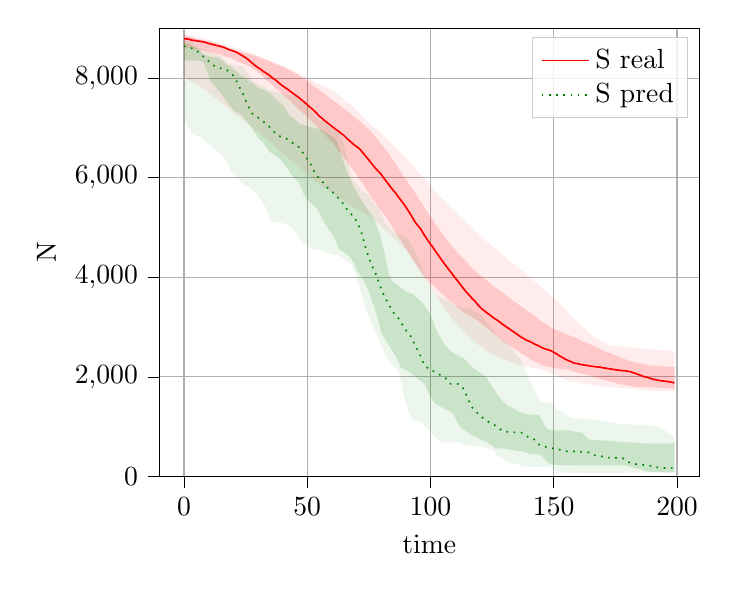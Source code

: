 % This file was created by tikzplotlib v0.9.8.
\begin{tikzpicture}

\begin{axis}[
legend cell align={left},
legend style={fill opacity=0.8, draw opacity=1, text opacity=1, draw=white!80!black},
tick align=outside,
tick pos=left,
x grid style={white!69.02!black},
xlabel={time},
xmajorgrids,
xmin=-9.95, xmax=208.95,
xtick style={color=black},
y grid style={white!69.02!black},
ylabel={N},
ymajorgrids,
ymin=0, ymax=9002,
ytick style={color=black}
]
\path [fill=red, fill opacity=0.15]
(axis cs:0,8856)
--(axis cs:0,8638.25)
--(axis cs:1,8624.5)
--(axis cs:2,8609.25)
--(axis cs:3,8597.25)
--(axis cs:4,8586.75)
--(axis cs:5,8576)
--(axis cs:6,8568.75)
--(axis cs:7,8556.75)
--(axis cs:8,8546.75)
--(axis cs:9,8538)
--(axis cs:10,8528.75)
--(axis cs:11,8516.5)
--(axis cs:12,8507)
--(axis cs:13,8490)
--(axis cs:14,8477.5)
--(axis cs:15,8465.75)
--(axis cs:16,8448.75)
--(axis cs:17,8427.25)
--(axis cs:18,8415.75)
--(axis cs:19,8399.5)
--(axis cs:20,8378.75)
--(axis cs:21,8352)
--(axis cs:22,8331)
--(axis cs:23,8313.5)
--(axis cs:24,8290.25)
--(axis cs:25,8275)
--(axis cs:26,8250.25)
--(axis cs:27,8226.75)
--(axis cs:28,8198.5)
--(axis cs:29,8160.25)
--(axis cs:30,8119)
--(axis cs:31,8085.5)
--(axis cs:32,8035.5)
--(axis cs:33,7988.25)
--(axis cs:34,7940.25)
--(axis cs:35,7899.5)
--(axis cs:36,7859.25)
--(axis cs:37,7806.75)
--(axis cs:38,7764.25)
--(axis cs:39,7721.25)
--(axis cs:40,7676.25)
--(axis cs:41,7625.75)
--(axis cs:42,7583)
--(axis cs:43,7543.5)
--(axis cs:44,7499)
--(axis cs:45,7447.5)
--(axis cs:46,7404)
--(axis cs:47,7356)
--(axis cs:48,7310.5)
--(axis cs:49,7262)
--(axis cs:50,7215.75)
--(axis cs:51,7172.25)
--(axis cs:52,7127.5)
--(axis cs:53,7081.75)
--(axis cs:54,7030.5)
--(axis cs:55,6981.75)
--(axis cs:56,6932.25)
--(axis cs:57,6883.25)
--(axis cs:58,6819)
--(axis cs:59,6765)
--(axis cs:60,6709.75)
--(axis cs:61,6650.75)
--(axis cs:62,6588)
--(axis cs:63,6520)
--(axis cs:64,6463.25)
--(axis cs:65,6399.5)
--(axis cs:66,6330.5)
--(axis cs:67,6257.25)
--(axis cs:68,6199)
--(axis cs:69,6136.5)
--(axis cs:70,6065.75)
--(axis cs:71,5986.25)
--(axis cs:72,5915)
--(axis cs:73,5842.75)
--(axis cs:74,5770.25)
--(axis cs:75,5696)
--(axis cs:76,5614.5)
--(axis cs:77,5547.25)
--(axis cs:78,5467.25)
--(axis cs:79,5400.5)
--(axis cs:80,5329.5)
--(axis cs:81,5265.25)
--(axis cs:82,5204.75)
--(axis cs:83,5127.5)
--(axis cs:84,5050.5)
--(axis cs:85,4968.75)
--(axis cs:86,4894.25)
--(axis cs:87,4818)
--(axis cs:88,4747)
--(axis cs:89,4664.25)
--(axis cs:90,4581.75)
--(axis cs:91,4513)
--(axis cs:92,4437.5)
--(axis cs:93,4351.25)
--(axis cs:94,4278.75)
--(axis cs:95,4198.5)
--(axis cs:96,4129.5)
--(axis cs:97,4055.75)
--(axis cs:98,3998.75)
--(axis cs:99,3954.75)
--(axis cs:100,3892)
--(axis cs:101,3841)
--(axis cs:102,3794.75)
--(axis cs:103,3749.5)
--(axis cs:104,3706.25)
--(axis cs:105,3665.75)
--(axis cs:106,3613.25)
--(axis cs:107,3568.25)
--(axis cs:108,3517.25)
--(axis cs:109,3480.75)
--(axis cs:110,3436.5)
--(axis cs:111,3396)
--(axis cs:112,3349.5)
--(axis cs:113,3315.25)
--(axis cs:114,3276.5)
--(axis cs:115,3252.25)
--(axis cs:116,3225)
--(axis cs:117,3194.75)
--(axis cs:118,3163.25)
--(axis cs:119,3133)
--(axis cs:120,3088.5)
--(axis cs:121,3051)
--(axis cs:122,3013)
--(axis cs:123,2980)
--(axis cs:124,2934.5)
--(axis cs:125,2894.5)
--(axis cs:126,2857)
--(axis cs:127,2820.25)
--(axis cs:128,2771.5)
--(axis cs:129,2729)
--(axis cs:130,2696)
--(axis cs:131,2666.5)
--(axis cs:132,2633.75)
--(axis cs:133,2604)
--(axis cs:134,2563)
--(axis cs:135,2534)
--(axis cs:136,2503.25)
--(axis cs:137,2468.25)
--(axis cs:138,2436.75)
--(axis cs:139,2409.75)
--(axis cs:140,2377.75)
--(axis cs:141,2340.25)
--(axis cs:142,2319.25)
--(axis cs:143,2290.25)
--(axis cs:144,2265.5)
--(axis cs:145,2236.5)
--(axis cs:146,2222)
--(axis cs:147,2210.5)
--(axis cs:148,2203.25)
--(axis cs:149,2193.5)
--(axis cs:150,2184.5)
--(axis cs:151,2172.25)
--(axis cs:152,2165.5)
--(axis cs:153,2158.75)
--(axis cs:154,2154.25)
--(axis cs:155,2150)
--(axis cs:156,2139.25)
--(axis cs:157,2123.75)
--(axis cs:158,2112)
--(axis cs:159,2096.75)
--(axis cs:160,2081.25)
--(axis cs:161,2070.75)
--(axis cs:162,2058.25)
--(axis cs:163,2047)
--(axis cs:164,2035.75)
--(axis cs:165,2020.25)
--(axis cs:166,2009.75)
--(axis cs:167,1988.25)
--(axis cs:168,1977.25)
--(axis cs:169,1961.75)
--(axis cs:170,1942.75)
--(axis cs:171,1929.75)
--(axis cs:172,1917)
--(axis cs:173,1903.5)
--(axis cs:174,1892.5)
--(axis cs:175,1878)
--(axis cs:176,1863.75)
--(axis cs:177,1856)
--(axis cs:178,1846.25)
--(axis cs:179,1836)
--(axis cs:180,1825.5)
--(axis cs:181,1817.75)
--(axis cs:182,1809)
--(axis cs:183,1801.5)
--(axis cs:184,1800.25)
--(axis cs:185,1797.5)
--(axis cs:186,1796)
--(axis cs:187,1793.75)
--(axis cs:188,1790.75)
--(axis cs:189,1790)
--(axis cs:190,1787)
--(axis cs:191,1786)
--(axis cs:192,1784)
--(axis cs:193,1782.75)
--(axis cs:194,1779)
--(axis cs:195,1776.5)
--(axis cs:196,1772.25)
--(axis cs:197,1770.25)
--(axis cs:198,1767.25)
--(axis cs:199,1764.5)
--(axis cs:199,2197.5)
--(axis cs:199,2197.5)
--(axis cs:198,2200.75)
--(axis cs:197,2203.5)
--(axis cs:196,2206.5)
--(axis cs:195,2209.25)
--(axis cs:194,2211.75)
--(axis cs:193,2214.5)
--(axis cs:192,2216.75)
--(axis cs:191,2221.25)
--(axis cs:190,2225.25)
--(axis cs:189,2231.5)
--(axis cs:188,2239.75)
--(axis cs:187,2254.5)
--(axis cs:186,2265.5)
--(axis cs:185,2274.5)
--(axis cs:184,2283.5)
--(axis cs:183,2296.75)
--(axis cs:182,2305.25)
--(axis cs:181,2314.75)
--(axis cs:180,2332.75)
--(axis cs:179,2356)
--(axis cs:178,2375.25)
--(axis cs:177,2392.75)
--(axis cs:176,2415.75)
--(axis cs:175,2433.25)
--(axis cs:174,2458.25)
--(axis cs:173,2480.5)
--(axis cs:172,2494.5)
--(axis cs:171,2505.75)
--(axis cs:170,2531)
--(axis cs:169,2554.5)
--(axis cs:168,2575.75)
--(axis cs:167,2600.75)
--(axis cs:166,2629.5)
--(axis cs:165,2647.5)
--(axis cs:164,2673.5)
--(axis cs:163,2691)
--(axis cs:162,2707.25)
--(axis cs:161,2735.25)
--(axis cs:160,2762.5)
--(axis cs:159,2783)
--(axis cs:158,2802.5)
--(axis cs:157,2822.25)
--(axis cs:156,2837.75)
--(axis cs:155,2855.25)
--(axis cs:154,2879)
--(axis cs:153,2900.25)
--(axis cs:152,2925.75)
--(axis cs:151,2943)
--(axis cs:150,2963.5)
--(axis cs:149,2989)
--(axis cs:148,3018.75)
--(axis cs:147,3054.5)
--(axis cs:146,3090.75)
--(axis cs:145,3118)
--(axis cs:144,3150.5)
--(axis cs:143,3196.5)
--(axis cs:142,3232.25)
--(axis cs:141,3271.5)
--(axis cs:140,3306.75)
--(axis cs:139,3332.75)
--(axis cs:138,3368.5)
--(axis cs:137,3411.25)
--(axis cs:136,3442)
--(axis cs:135,3475.5)
--(axis cs:134,3515.5)
--(axis cs:133,3548)
--(axis cs:132,3582)
--(axis cs:131,3621.75)
--(axis cs:130,3655.75)
--(axis cs:129,3696.75)
--(axis cs:128,3737)
--(axis cs:127,3773.75)
--(axis cs:126,3804.25)
--(axis cs:125,3844)
--(axis cs:124,3891.5)
--(axis cs:123,3929)
--(axis cs:122,3973.25)
--(axis cs:121,4008)
--(axis cs:120,4045.75)
--(axis cs:119,4090.25)
--(axis cs:118,4141)
--(axis cs:117,4180.75)
--(axis cs:116,4237.5)
--(axis cs:115,4291.75)
--(axis cs:114,4345.25)
--(axis cs:113,4394)
--(axis cs:112,4438.25)
--(axis cs:111,4492.25)
--(axis cs:110,4550.75)
--(axis cs:109,4611.5)
--(axis cs:108,4668)
--(axis cs:107,4729.5)
--(axis cs:106,4798.75)
--(axis cs:105,4860)
--(axis cs:104,4931.5)
--(axis cs:103,5000.5)
--(axis cs:102,5069.5)
--(axis cs:101,5149.75)
--(axis cs:100,5214.5)
--(axis cs:99,5294)
--(axis cs:98,5370.25)
--(axis cs:97,5455)
--(axis cs:96,5522.25)
--(axis cs:95,5596.5)
--(axis cs:94,5679)
--(axis cs:93,5755.75)
--(axis cs:92,5821)
--(axis cs:91,5897)
--(axis cs:90,5967.75)
--(axis cs:89,6036)
--(axis cs:88,6111.25)
--(axis cs:87,6180.75)
--(axis cs:86,6267)
--(axis cs:85,6339.75)
--(axis cs:84,6419.25)
--(axis cs:83,6492.25)
--(axis cs:82,6558)
--(axis cs:81,6621)
--(axis cs:80,6672.25)
--(axis cs:79,6736.75)
--(axis cs:78,6806.75)
--(axis cs:77,6863.5)
--(axis cs:76,6922.75)
--(axis cs:75,6975.5)
--(axis cs:74,7024.5)
--(axis cs:73,7061.25)
--(axis cs:72,7105)
--(axis cs:71,7142.25)
--(axis cs:70,7180)
--(axis cs:69,7224.5)
--(axis cs:68,7271)
--(axis cs:67,7311.75)
--(axis cs:66,7351.5)
--(axis cs:65,7384.5)
--(axis cs:64,7420.5)
--(axis cs:63,7460.5)
--(axis cs:62,7505.25)
--(axis cs:61,7533)
--(axis cs:60,7575)
--(axis cs:59,7610)
--(axis cs:58,7650)
--(axis cs:57,7687.75)
--(axis cs:56,7724.5)
--(axis cs:55,7759.25)
--(axis cs:54,7797.5)
--(axis cs:53,7830.25)
--(axis cs:52,7863.5)
--(axis cs:51,7904.5)
--(axis cs:50,7944)
--(axis cs:49,7982.5)
--(axis cs:48,8014.5)
--(axis cs:47,8047.25)
--(axis cs:46,8076)
--(axis cs:45,8101.25)
--(axis cs:44,8131.75)
--(axis cs:43,8155.75)
--(axis cs:42,8180.25)
--(axis cs:41,8200.5)
--(axis cs:40,8232.5)
--(axis cs:39,8248.5)
--(axis cs:38,8266.5)
--(axis cs:37,8287.5)
--(axis cs:36,8305)
--(axis cs:35,8332.5)
--(axis cs:34,8355)
--(axis cs:33,8369)
--(axis cs:32,8392.75)
--(axis cs:31,8413.25)
--(axis cs:30,8431)
--(axis cs:29,8448.5)
--(axis cs:28,8463.5)
--(axis cs:27,8477)
--(axis cs:26,8490.75)
--(axis cs:25,8502)
--(axis cs:24,8514)
--(axis cs:23,8526)
--(axis cs:22,8538.5)
--(axis cs:21,8551.75)
--(axis cs:20,8569.5)
--(axis cs:19,8587.5)
--(axis cs:18,8606.5)
--(axis cs:17,8630)
--(axis cs:16,8649)
--(axis cs:15,8665.5)
--(axis cs:14,8682.5)
--(axis cs:13,8703.25)
--(axis cs:12,8717.25)
--(axis cs:11,8728.75)
--(axis cs:10,8740.5)
--(axis cs:9,8748.25)
--(axis cs:8,8759.25)
--(axis cs:7,8769)
--(axis cs:6,8782.25)
--(axis cs:5,8794.75)
--(axis cs:4,8806.75)
--(axis cs:3,8815.75)
--(axis cs:2,8829.75)
--(axis cs:1,8847.5)
--(axis cs:0,8856)
--cycle;

\path [fill=red, fill opacity=0.075]
(axis cs:0,8887.9)
--(axis cs:0,8018.1)
--(axis cs:1,7986.9)
--(axis cs:2,7954.3)
--(axis cs:3,7927.5)
--(axis cs:4,7897.1)
--(axis cs:5,7871.8)
--(axis cs:6,7840.4)
--(axis cs:7,7810.8)
--(axis cs:8,7783.5)
--(axis cs:9,7746.2)
--(axis cs:10,7708.1)
--(axis cs:11,7671.5)
--(axis cs:12,7628.7)
--(axis cs:13,7596.5)
--(axis cs:14,7568.6)
--(axis cs:15,7517.5)
--(axis cs:16,7477.6)
--(axis cs:17,7434.6)
--(axis cs:18,7391.1)
--(axis cs:19,7348.1)
--(axis cs:20,7310.7)
--(axis cs:21,7265.7)
--(axis cs:22,7235)
--(axis cs:23,7200.8)
--(axis cs:24,7162.7)
--(axis cs:25,7123.9)
--(axis cs:26,7088.7)
--(axis cs:27,7045.5)
--(axis cs:28,7008.1)
--(axis cs:29,6966.2)
--(axis cs:30,6922.9)
--(axis cs:31,6881.9)
--(axis cs:32,6830)
--(axis cs:33,6799.2)
--(axis cs:34,6760.9)
--(axis cs:35,6719.3)
--(axis cs:36,6665.2)
--(axis cs:37,6621.2)
--(axis cs:38,6570.5)
--(axis cs:39,6533.3)
--(axis cs:40,6496.7)
--(axis cs:41,6460.9)
--(axis cs:42,6420.7)
--(axis cs:43,6367)
--(axis cs:44,6319.1)
--(axis cs:45,6281.3)
--(axis cs:46,6229.6)
--(axis cs:47,6185.2)
--(axis cs:48,6153.2)
--(axis cs:49,6120.7)
--(axis cs:50,6071.5)
--(axis cs:51,6024.8)
--(axis cs:52,5980.6)
--(axis cs:53,5934.1)
--(axis cs:54,5905.6)
--(axis cs:55,5865.7)
--(axis cs:56,5825.4)
--(axis cs:57,5791.6)
--(axis cs:58,5769.5)
--(axis cs:59,5737)
--(axis cs:60,5698.1)
--(axis cs:61,5660.3)
--(axis cs:62,5635)
--(axis cs:63,5604.2)
--(axis cs:64,5575.2)
--(axis cs:65,5538.8)
--(axis cs:66,5509)
--(axis cs:67,5473.3)
--(axis cs:68,5436.5)
--(axis cs:69,5411.5)
--(axis cs:70,5373.8)
--(axis cs:71,5352.5)
--(axis cs:72,5320.6)
--(axis cs:73,5294.5)
--(axis cs:74,5261.4)
--(axis cs:75,5224.8)
--(axis cs:76,5195.4)
--(axis cs:77,5158)
--(axis cs:78,5117.8)
--(axis cs:79,5079.8)
--(axis cs:80,5033.8)
--(axis cs:81,4984.7)
--(axis cs:82,4937.1)
--(axis cs:83,4887.5)
--(axis cs:84,4841.9)
--(axis cs:85,4797.2)
--(axis cs:86,4753.2)
--(axis cs:87,4708.2)
--(axis cs:88,4652.1)
--(axis cs:89,4600.6)
--(axis cs:90,4553.8)
--(axis cs:91,4478)
--(axis cs:92,4405.9)
--(axis cs:93,4315.3)
--(axis cs:94,4250.3)
--(axis cs:95,4166.2)
--(axis cs:96,4088)
--(axis cs:97,4013.3)
--(axis cs:98,3953.3)
--(axis cs:99,3881.2)
--(axis cs:100,3788.7)
--(axis cs:101,3716.1)
--(axis cs:102,3650.4)
--(axis cs:103,3586.1)
--(axis cs:104,3508.3)
--(axis cs:105,3439.3)
--(axis cs:106,3362)
--(axis cs:107,3297.3)
--(axis cs:108,3229.9)
--(axis cs:109,3158.9)
--(axis cs:110,3105.7)
--(axis cs:111,3048.6)
--(axis cs:112,2989.3)
--(axis cs:113,2934.9)
--(axis cs:114,2890.7)
--(axis cs:115,2840.7)
--(axis cs:116,2795.6)
--(axis cs:117,2744.5)
--(axis cs:118,2712.2)
--(axis cs:119,2667)
--(axis cs:120,2624.9)
--(axis cs:121,2593.5)
--(axis cs:122,2558)
--(axis cs:123,2523.4)
--(axis cs:124,2490.1)
--(axis cs:125,2461.7)
--(axis cs:126,2437.3)
--(axis cs:127,2413.7)
--(axis cs:128,2387.8)
--(axis cs:129,2368.1)
--(axis cs:130,2346.7)
--(axis cs:131,2328.8)
--(axis cs:132,2310.2)
--(axis cs:133,2292.3)
--(axis cs:134,2278.2)
--(axis cs:135,2257.9)
--(axis cs:136,2239.5)
--(axis cs:137,2229.3)
--(axis cs:138,2217.3)
--(axis cs:139,2209)
--(axis cs:140,2198.6)
--(axis cs:141,2189)
--(axis cs:142,2181.2)
--(axis cs:143,2170.4)
--(axis cs:144,2161.3)
--(axis cs:145,2152.6)
--(axis cs:146,2126.4)
--(axis cs:147,2104.5)
--(axis cs:148,2085.8)
--(axis cs:149,2067.1)
--(axis cs:150,2048.4)
--(axis cs:151,2027.8)
--(axis cs:152,2008.6)
--(axis cs:153,1986.8)
--(axis cs:154,1963.9)
--(axis cs:155,1943.6)
--(axis cs:156,1927.5)
--(axis cs:157,1914.5)
--(axis cs:158,1902.2)
--(axis cs:159,1893.9)
--(axis cs:160,1885.5)
--(axis cs:161,1875.2)
--(axis cs:162,1864.5)
--(axis cs:163,1857.6)
--(axis cs:164,1851)
--(axis cs:165,1843.1)
--(axis cs:166,1834.6)
--(axis cs:167,1824.6)
--(axis cs:168,1814)
--(axis cs:169,1807.9)
--(axis cs:170,1803.6)
--(axis cs:171,1800.5)
--(axis cs:172,1797.9)
--(axis cs:173,1795.1)
--(axis cs:174,1788.1)
--(axis cs:175,1784.2)
--(axis cs:176,1782.2)
--(axis cs:177,1777.3)
--(axis cs:178,1774.8)
--(axis cs:179,1773.7)
--(axis cs:180,1771.9)
--(axis cs:181,1768.9)
--(axis cs:182,1765)
--(axis cs:183,1761.6)
--(axis cs:184,1753.4)
--(axis cs:185,1745)
--(axis cs:186,1743.5)
--(axis cs:187,1739.7)
--(axis cs:188,1735.8)
--(axis cs:189,1730.3)
--(axis cs:190,1725.6)
--(axis cs:191,1721.7)
--(axis cs:192,1720.1)
--(axis cs:193,1719.8)
--(axis cs:194,1716.9)
--(axis cs:195,1714.8)
--(axis cs:196,1714.1)
--(axis cs:197,1713.2)
--(axis cs:198,1711.9)
--(axis cs:199,1710.5)
--(axis cs:199,2517.2)
--(axis cs:199,2517.2)
--(axis cs:198,2522.1)
--(axis cs:197,2526.1)
--(axis cs:196,2530.6)
--(axis cs:195,2534.5)
--(axis cs:194,2538.2)
--(axis cs:193,2543.2)
--(axis cs:192,2547.7)
--(axis cs:191,2550.5)
--(axis cs:190,2553.7)
--(axis cs:189,2558.8)
--(axis cs:188,2563.1)
--(axis cs:187,2567.1)
--(axis cs:186,2571)
--(axis cs:185,2575.9)
--(axis cs:184,2581.3)
--(axis cs:183,2586.2)
--(axis cs:182,2591.8)
--(axis cs:181,2596.4)
--(axis cs:180,2600.3)
--(axis cs:179,2604)
--(axis cs:178,2609.9)
--(axis cs:177,2613.4)
--(axis cs:176,2617.7)
--(axis cs:175,2623)
--(axis cs:174,2626.9)
--(axis cs:173,2631)
--(axis cs:172,2652.6)
--(axis cs:171,2677.5)
--(axis cs:170,2698.5)
--(axis cs:169,2726.7)
--(axis cs:168,2757.8)
--(axis cs:167,2796.4)
--(axis cs:166,2829.7)
--(axis cs:165,2869.1)
--(axis cs:164,2911.2)
--(axis cs:163,2952.6)
--(axis cs:162,2990.5)
--(axis cs:161,3037.2)
--(axis cs:160,3078.6)
--(axis cs:159,3131.2)
--(axis cs:158,3178.3)
--(axis cs:157,3229.3)
--(axis cs:156,3282.5)
--(axis cs:155,3334.3)
--(axis cs:154,3381.9)
--(axis cs:153,3435.1)
--(axis cs:152,3495.8)
--(axis cs:151,3545.2)
--(axis cs:150,3596.4)
--(axis cs:149,3628.8)
--(axis cs:148,3669.7)
--(axis cs:147,3713.4)
--(axis cs:146,3758.8)
--(axis cs:145,3798.3)
--(axis cs:144,3849)
--(axis cs:143,3880.2)
--(axis cs:142,3921.5)
--(axis cs:141,3968)
--(axis cs:140,4005.1)
--(axis cs:139,4047.4)
--(axis cs:138,4103.2)
--(axis cs:137,4140.7)
--(axis cs:136,4182.8)
--(axis cs:135,4229.6)
--(axis cs:134,4269.8)
--(axis cs:133,4307.2)
--(axis cs:132,4340.6)
--(axis cs:131,4375.1)
--(axis cs:130,4423.8)
--(axis cs:129,4463.9)
--(axis cs:128,4504)
--(axis cs:127,4546.8)
--(axis cs:126,4587.4)
--(axis cs:125,4635.1)
--(axis cs:124,4673.3)
--(axis cs:123,4708.7)
--(axis cs:122,4746.7)
--(axis cs:121,4790)
--(axis cs:120,4836.9)
--(axis cs:119,4889)
--(axis cs:118,4932.4)
--(axis cs:117,4983.1)
--(axis cs:116,5035)
--(axis cs:115,5077.4)
--(axis cs:114,5127.5)
--(axis cs:113,5171.7)
--(axis cs:112,5214.9)
--(axis cs:111,5262.7)
--(axis cs:110,5320.2)
--(axis cs:109,5363.6)
--(axis cs:108,5412.8)
--(axis cs:107,5466.1)
--(axis cs:106,5516.5)
--(axis cs:105,5567.7)
--(axis cs:104,5610.5)
--(axis cs:103,5664.8)
--(axis cs:102,5720.1)
--(axis cs:101,5775.7)
--(axis cs:100,5838.2)
--(axis cs:99,5890.8)
--(axis cs:98,5945.9)
--(axis cs:97,5996.9)
--(axis cs:96,6057)
--(axis cs:95,6119.7)
--(axis cs:94,6171)
--(axis cs:93,6235.4)
--(axis cs:92,6294.9)
--(axis cs:91,6344.1)
--(axis cs:90,6400.3)
--(axis cs:89,6451.3)
--(axis cs:88,6501.3)
--(axis cs:87,6553.1)
--(axis cs:86,6607.3)
--(axis cs:85,6652.8)
--(axis cs:84,6693.7)
--(axis cs:83,6747.4)
--(axis cs:82,6795)
--(axis cs:81,6845.9)
--(axis cs:80,6884.8)
--(axis cs:79,6933.8)
--(axis cs:78,6971.1)
--(axis cs:77,7014.3)
--(axis cs:76,7059.8)
--(axis cs:75,7101.1)
--(axis cs:74,7151.9)
--(axis cs:73,7207.1)
--(axis cs:72,7259.1)
--(axis cs:71,7304.1)
--(axis cs:70,7358.4)
--(axis cs:69,7410.5)
--(axis cs:68,7448.1)
--(axis cs:67,7489.1)
--(axis cs:66,7522.9)
--(axis cs:65,7564.8)
--(axis cs:64,7613.2)
--(axis cs:63,7651.5)
--(axis cs:62,7691.5)
--(axis cs:61,7728)
--(axis cs:60,7759.2)
--(axis cs:59,7784.6)
--(axis cs:58,7799.1)
--(axis cs:57,7828)
--(axis cs:56,7852.7)
--(axis cs:55,7884.4)
--(axis cs:54,7901)
--(axis cs:53,7933.1)
--(axis cs:52,7958.8)
--(axis cs:51,7985.7)
--(axis cs:50,8010.2)
--(axis cs:49,8029.3)
--(axis cs:48,8048.9)
--(axis cs:47,8072.8)
--(axis cs:46,8098.3)
--(axis cs:45,8127.3)
--(axis cs:44,8148.3)
--(axis cs:43,8179.3)
--(axis cs:42,8204.9)
--(axis cs:41,8225)
--(axis cs:40,8244.3)
--(axis cs:39,8268.8)
--(axis cs:38,8289)
--(axis cs:37,8313.8)
--(axis cs:36,8327.6)
--(axis cs:35,8345.4)
--(axis cs:34,8370.6)
--(axis cs:33,8386.8)
--(axis cs:32,8403.6)
--(axis cs:31,8423)
--(axis cs:30,8447)
--(axis cs:29,8470)
--(axis cs:28,8493.2)
--(axis cs:27,8508.1)
--(axis cs:26,8526.2)
--(axis cs:25,8547)
--(axis cs:24,8565.6)
--(axis cs:23,8580.5)
--(axis cs:22,8596.2)
--(axis cs:21,8615)
--(axis cs:20,8627.2)
--(axis cs:19,8639.7)
--(axis cs:18,8653.7)
--(axis cs:17,8666.9)
--(axis cs:16,8682.4)
--(axis cs:15,8698.4)
--(axis cs:14,8707.3)
--(axis cs:13,8722.5)
--(axis cs:12,8733)
--(axis cs:11,8751.8)
--(axis cs:10,8765.7)
--(axis cs:9,8781.1)
--(axis cs:8,8797.4)
--(axis cs:7,8812.1)
--(axis cs:6,8827.2)
--(axis cs:5,8838.3)
--(axis cs:4,8843.3)
--(axis cs:3,8853)
--(axis cs:2,8863.5)
--(axis cs:1,8877.3)
--(axis cs:0,8887.9)
--cycle;

\path [fill=green!50!black, fill opacity=0.15]
(axis cs:0,8706.5)
--(axis cs:0,8361)
--(axis cs:1,8355.75)
--(axis cs:2,8353.25)
--(axis cs:3,8351.25)
--(axis cs:4,8351)
--(axis cs:5,8348)
--(axis cs:6,8346.5)
--(axis cs:7,8339.5)
--(axis cs:8,8306.5)
--(axis cs:9,8184.25)
--(axis cs:10,8053.5)
--(axis cs:11,7928)
--(axis cs:12,7872.75)
--(axis cs:13,7811.25)
--(axis cs:14,7747)
--(axis cs:15,7703.5)
--(axis cs:16,7620.5)
--(axis cs:17,7540.5)
--(axis cs:18,7478.25)
--(axis cs:19,7416)
--(axis cs:20,7357.25)
--(axis cs:21,7323.25)
--(axis cs:22,7302.75)
--(axis cs:23,7280.5)
--(axis cs:24,7226.5)
--(axis cs:25,7155.25)
--(axis cs:26,7091.5)
--(axis cs:27,7038.5)
--(axis cs:28,6969.75)
--(axis cs:29,6887.75)
--(axis cs:30,6808.75)
--(axis cs:31,6750.5)
--(axis cs:32,6712.5)
--(axis cs:33,6641.5)
--(axis cs:34,6566.5)
--(axis cs:35,6511.25)
--(axis cs:36,6484.25)
--(axis cs:37,6442)
--(axis cs:38,6409.5)
--(axis cs:39,6372)
--(axis cs:40,6307.25)
--(axis cs:41,6240.75)
--(axis cs:42,6182.75)
--(axis cs:43,6100.75)
--(axis cs:44,6035.75)
--(axis cs:45,5984)
--(axis cs:46,5943.5)
--(axis cs:47,5859.5)
--(axis cs:48,5741.25)
--(axis cs:49,5630.75)
--(axis cs:50,5565.25)
--(axis cs:51,5504)
--(axis cs:52,5467.25)
--(axis cs:53,5433)
--(axis cs:54,5371)
--(axis cs:55,5297.25)
--(axis cs:56,5197.25)
--(axis cs:57,5098.75)
--(axis cs:58,5017.5)
--(axis cs:59,4937)
--(axis cs:60,4877.5)
--(axis cs:61,4813)
--(axis cs:62,4675.5)
--(axis cs:63,4560.25)
--(axis cs:64,4529.25)
--(axis cs:65,4507.5)
--(axis cs:66,4473)
--(axis cs:67,4415.25)
--(axis cs:68,4360)
--(axis cs:69,4288.75)
--(axis cs:70,4168)
--(axis cs:71,4083.75)
--(axis cs:72,4012.25)
--(axis cs:73,3944)
--(axis cs:74,3828)
--(axis cs:75,3709.5)
--(axis cs:76,3549)
--(axis cs:77,3432.25)
--(axis cs:78,3280.5)
--(axis cs:79,3102.5)
--(axis cs:80,2888)
--(axis cs:81,2811.75)
--(axis cs:82,2729.5)
--(axis cs:83,2641)
--(axis cs:84,2567.75)
--(axis cs:85,2488.25)
--(axis cs:86,2411)
--(axis cs:87,2315.25)
--(axis cs:88,2183.5)
--(axis cs:89,2163.5)
--(axis cs:90,2133.5)
--(axis cs:91,2110.75)
--(axis cs:92,2076.75)
--(axis cs:93,2034.75)
--(axis cs:94,1991.75)
--(axis cs:95,1957.25)
--(axis cs:96,1919)
--(axis cs:97,1883.5)
--(axis cs:98,1827.75)
--(axis cs:99,1702.75)
--(axis cs:100,1613.25)
--(axis cs:101,1528.75)
--(axis cs:102,1471.25)
--(axis cs:103,1437)
--(axis cs:104,1407.75)
--(axis cs:105,1382.75)
--(axis cs:106,1352.25)
--(axis cs:107,1329)
--(axis cs:108,1300)
--(axis cs:109,1259.75)
--(axis cs:110,1180.75)
--(axis cs:111,1085)
--(axis cs:112,1008.5)
--(axis cs:113,962.5)
--(axis cs:114,924)
--(axis cs:115,896)
--(axis cs:116,859.75)
--(axis cs:117,825.25)
--(axis cs:118,805)
--(axis cs:119,789.25)
--(axis cs:120,749.25)
--(axis cs:121,728)
--(axis cs:122,711.5)
--(axis cs:123,687)
--(axis cs:124,656)
--(axis cs:125,625)
--(axis cs:126,573)
--(axis cs:127,563.25)
--(axis cs:128,567.25)
--(axis cs:129,567.5)
--(axis cs:130,559.25)
--(axis cs:131,551.5)
--(axis cs:132,544.25)
--(axis cs:133,533.5)
--(axis cs:134,523)
--(axis cs:135,515.25)
--(axis cs:136,510.5)
--(axis cs:137,504.25)
--(axis cs:138,499.75)
--(axis cs:139,477)
--(axis cs:140,459)
--(axis cs:141,447)
--(axis cs:142,444.75)
--(axis cs:143,443.5)
--(axis cs:144,446.75)
--(axis cs:145,428)
--(axis cs:146,373)
--(axis cs:147,314)
--(axis cs:148,275)
--(axis cs:149,243.5)
--(axis cs:150,242.75)
--(axis cs:151,234.75)
--(axis cs:152,231.5)
--(axis cs:153,230.25)
--(axis cs:154,228.25)
--(axis cs:155,226.75)
--(axis cs:156,227.5)
--(axis cs:157,226.25)
--(axis cs:158,226)
--(axis cs:159,226.25)
--(axis cs:160,225.75)
--(axis cs:161,225.75)
--(axis cs:162,225)
--(axis cs:163,224.75)
--(axis cs:164,225)
--(axis cs:165,225.25)
--(axis cs:166,225.25)
--(axis cs:167,224.25)
--(axis cs:168,224.75)
--(axis cs:169,224.75)
--(axis cs:170,224.75)
--(axis cs:171,224.75)
--(axis cs:172,224.75)
--(axis cs:173,224)
--(axis cs:174,224)
--(axis cs:175,224)
--(axis cs:176,224)
--(axis cs:177,222.25)
--(axis cs:178,218.5)
--(axis cs:179,217.75)
--(axis cs:180,207.5)
--(axis cs:181,199.75)
--(axis cs:182,185)
--(axis cs:183,170)
--(axis cs:184,158.75)
--(axis cs:185,144.25)
--(axis cs:186,137)
--(axis cs:187,113.25)
--(axis cs:188,101.75)
--(axis cs:189,96.25)
--(axis cs:190,92.25)
--(axis cs:191,91.75)
--(axis cs:192,92.75)
--(axis cs:193,88.25)
--(axis cs:194,87.75)
--(axis cs:195,85.25)
--(axis cs:196,84.25)
--(axis cs:197,86.25)
--(axis cs:198,88.25)
--(axis cs:199,89)
--(axis cs:199,677.5)
--(axis cs:199,677.5)
--(axis cs:198,667)
--(axis cs:197,663.25)
--(axis cs:196,655.75)
--(axis cs:195,656.5)
--(axis cs:194,657.25)
--(axis cs:193,661.25)
--(axis cs:192,662)
--(axis cs:191,663)
--(axis cs:190,663)
--(axis cs:189,663.5)
--(axis cs:188,664.25)
--(axis cs:187,664.75)
--(axis cs:186,665.5)
--(axis cs:185,671.25)
--(axis cs:184,680)
--(axis cs:183,681.25)
--(axis cs:182,686.25)
--(axis cs:181,686.25)
--(axis cs:180,687.25)
--(axis cs:179,687.5)
--(axis cs:178,688.25)
--(axis cs:177,690.75)
--(axis cs:176,694.75)
--(axis cs:175,702)
--(axis cs:174,713)
--(axis cs:173,718.75)
--(axis cs:172,718.75)
--(axis cs:171,719)
--(axis cs:170,722.25)
--(axis cs:169,724.5)
--(axis cs:168,727.25)
--(axis cs:167,730.25)
--(axis cs:166,734.5)
--(axis cs:165,736.5)
--(axis cs:164,753.5)
--(axis cs:163,804.5)
--(axis cs:162,856.25)
--(axis cs:161,881)
--(axis cs:160,898.25)
--(axis cs:159,898.25)
--(axis cs:158,905.5)
--(axis cs:157,926.5)
--(axis cs:156,928.75)
--(axis cs:155,929.5)
--(axis cs:154,929)
--(axis cs:153,929)
--(axis cs:152,929)
--(axis cs:151,929)
--(axis cs:150,929)
--(axis cs:149,929)
--(axis cs:148,943.25)
--(axis cs:147,965.75)
--(axis cs:146,1044.5)
--(axis cs:145,1169.25)
--(axis cs:144,1237.25)
--(axis cs:143,1240)
--(axis cs:142,1242.75)
--(axis cs:141,1243.75)
--(axis cs:140,1251.5)
--(axis cs:139,1257)
--(axis cs:138,1264.5)
--(axis cs:137,1283.25)
--(axis cs:136,1301.5)
--(axis cs:135,1323.5)
--(axis cs:134,1361.25)
--(axis cs:133,1390)
--(axis cs:132,1400.75)
--(axis cs:131,1436.75)
--(axis cs:130,1480.75)
--(axis cs:129,1534)
--(axis cs:128,1588)
--(axis cs:127,1660.25)
--(axis cs:126,1737.25)
--(axis cs:125,1809.25)
--(axis cs:124,1882.25)
--(axis cs:123,1965.75)
--(axis cs:122,2022.75)
--(axis cs:121,2057)
--(axis cs:120,2090.25)
--(axis cs:119,2122)
--(axis cs:118,2156)
--(axis cs:117,2198.25)
--(axis cs:116,2238.75)
--(axis cs:115,2291.75)
--(axis cs:114,2351.75)
--(axis cs:113,2385.75)
--(axis cs:112,2404)
--(axis cs:111,2438.5)
--(axis cs:110,2458.5)
--(axis cs:109,2488.25)
--(axis cs:108,2522.25)
--(axis cs:107,2578.5)
--(axis cs:106,2638.25)
--(axis cs:105,2712)
--(axis cs:104,2795.5)
--(axis cs:103,2882.5)
--(axis cs:102,2993.25)
--(axis cs:101,3121.25)
--(axis cs:100,3246.5)
--(axis cs:99,3324)
--(axis cs:98,3393)
--(axis cs:97,3470)
--(axis cs:96,3525.5)
--(axis cs:95,3560.25)
--(axis cs:94,3608.25)
--(axis cs:93,3662)
--(axis cs:92,3673.5)
--(axis cs:91,3693)
--(axis cs:90,3721)
--(axis cs:89,3752.25)
--(axis cs:88,3792.25)
--(axis cs:87,3833.25)
--(axis cs:86,3862.5)
--(axis cs:85,3903.25)
--(axis cs:84,3965.25)
--(axis cs:83,4068)
--(axis cs:82,4301.75)
--(axis cs:81,4572)
--(axis cs:80,4757.75)
--(axis cs:79,4932.5)
--(axis cs:78,5069)
--(axis cs:77,5169.75)
--(axis cs:76,5252.75)
--(axis cs:75,5328.5)
--(axis cs:74,5393)
--(axis cs:73,5482)
--(axis cs:72,5550.25)
--(axis cs:71,5630.75)
--(axis cs:70,5710.25)
--(axis cs:69,5793)
--(axis cs:68,5915)
--(axis cs:67,6020.25)
--(axis cs:66,6126.5)
--(axis cs:65,6284.5)
--(axis cs:64,6418.25)
--(axis cs:63,6592)
--(axis cs:62,6744)
--(axis cs:61,6799.75)
--(axis cs:60,6835)
--(axis cs:59,6862.75)
--(axis cs:58,6896.75)
--(axis cs:57,6930.75)
--(axis cs:56,6954.25)
--(axis cs:55,6975.25)
--(axis cs:54,6987)
--(axis cs:53,6997)
--(axis cs:52,7007.25)
--(axis cs:51,7018.25)
--(axis cs:50,7033.75)
--(axis cs:49,7050)
--(axis cs:48,7063.5)
--(axis cs:47,7080)
--(axis cs:46,7123.5)
--(axis cs:45,7170)
--(axis cs:44,7201.5)
--(axis cs:43,7240.5)
--(axis cs:42,7314)
--(axis cs:41,7414.75)
--(axis cs:40,7462.75)
--(axis cs:39,7505.75)
--(axis cs:38,7545.75)
--(axis cs:37,7593.5)
--(axis cs:36,7644.5)
--(axis cs:35,7694.25)
--(axis cs:34,7724.25)
--(axis cs:33,7747)
--(axis cs:32,7777.5)
--(axis cs:31,7787)
--(axis cs:30,7810.75)
--(axis cs:29,7856)
--(axis cs:28,7896.5)
--(axis cs:27,7929.25)
--(axis cs:26,7966)
--(axis cs:25,8010.5)
--(axis cs:24,8035.25)
--(axis cs:23,8063.25)
--(axis cs:22,8112.75)
--(axis cs:21,8147)
--(axis cs:20,8190)
--(axis cs:19,8236)
--(axis cs:18,8256.25)
--(axis cs:17,8289)
--(axis cs:16,8344)
--(axis cs:15,8375.5)
--(axis cs:14,8400.5)
--(axis cs:13,8421.5)
--(axis cs:12,8425.5)
--(axis cs:11,8431.75)
--(axis cs:10,8441.25)
--(axis cs:9,8459)
--(axis cs:8,8477.25)
--(axis cs:7,8523.5)
--(axis cs:6,8578)
--(axis cs:5,8599.5)
--(axis cs:4,8637.25)
--(axis cs:3,8663.75)
--(axis cs:2,8683)
--(axis cs:1,8694.75)
--(axis cs:0,8706.5)
--cycle;

\path [fill=green!50!black, fill opacity=0.075]
(axis cs:0,8766)
--(axis cs:0,7217.1)
--(axis cs:1,7084.1)
--(axis cs:2,6990.6)
--(axis cs:3,6915.3)
--(axis cs:4,6868.2)
--(axis cs:5,6842.2)
--(axis cs:6,6824)
--(axis cs:7,6803.8)
--(axis cs:8,6764)
--(axis cs:9,6719.4)
--(axis cs:10,6667.8)
--(axis cs:11,6643.7)
--(axis cs:12,6592.5)
--(axis cs:13,6554)
--(axis cs:14,6512.3)
--(axis cs:15,6465.6)
--(axis cs:16,6419.1)
--(axis cs:17,6345.7)
--(axis cs:18,6257.1)
--(axis cs:19,6134.9)
--(axis cs:20,6064.9)
--(axis cs:21,6025)
--(axis cs:22,5965.5)
--(axis cs:23,5918.8)
--(axis cs:24,5881.2)
--(axis cs:25,5842.7)
--(axis cs:26,5818.8)
--(axis cs:27,5781.7)
--(axis cs:28,5735.1)
--(axis cs:29,5702.1)
--(axis cs:30,5652)
--(axis cs:31,5576.4)
--(axis cs:32,5498.6)
--(axis cs:33,5418.9)
--(axis cs:34,5291.1)
--(axis cs:35,5130.8)
--(axis cs:36,5123)
--(axis cs:37,5111.6)
--(axis cs:38,5111.8)
--(axis cs:39,5105.1)
--(axis cs:40,5085.8)
--(axis cs:41,5076.7)
--(axis cs:42,5057.1)
--(axis cs:43,5019.6)
--(axis cs:44,4966.9)
--(axis cs:45,4908.5)
--(axis cs:46,4860.8)
--(axis cs:47,4777.2)
--(axis cs:48,4701.4)
--(axis cs:49,4680)
--(axis cs:50,4638.2)
--(axis cs:51,4606.6)
--(axis cs:52,4581.1)
--(axis cs:53,4561.7)
--(axis cs:54,4556.4)
--(axis cs:55,4545.8)
--(axis cs:56,4531.5)
--(axis cs:57,4518.8)
--(axis cs:58,4505.5)
--(axis cs:59,4481)
--(axis cs:60,4464.1)
--(axis cs:61,4454.4)
--(axis cs:62,4447.2)
--(axis cs:63,4438)
--(axis cs:64,4404.1)
--(axis cs:65,4374)
--(axis cs:66,4327.4)
--(axis cs:67,4295.6)
--(axis cs:68,4237.2)
--(axis cs:69,4136.2)
--(axis cs:70,3996.9)
--(axis cs:71,3820.2)
--(axis cs:72,3679)
--(axis cs:73,3495.5)
--(axis cs:74,3319.9)
--(axis cs:75,3198.5)
--(axis cs:76,3092.3)
--(axis cs:77,2993.9)
--(axis cs:78,2889.5)
--(axis cs:79,2768.7)
--(axis cs:80,2636.7)
--(axis cs:81,2490)
--(axis cs:82,2398.3)
--(axis cs:83,2335.7)
--(axis cs:84,2280)
--(axis cs:85,2226.7)
--(axis cs:86,2158.1)
--(axis cs:87,2117.8)
--(axis cs:88,1909.9)
--(axis cs:89,1692.7)
--(axis cs:90,1486.6)
--(axis cs:91,1316.1)
--(axis cs:92,1180)
--(axis cs:93,1133.4)
--(axis cs:94,1113.8)
--(axis cs:95,1109.5)
--(axis cs:96,1082.9)
--(axis cs:97,1041.8)
--(axis cs:98,1003.9)
--(axis cs:99,953.4)
--(axis cs:100,879.5)
--(axis cs:101,829.6)
--(axis cs:102,789.6)
--(axis cs:103,733.3)
--(axis cs:104,696.9)
--(axis cs:105,683.6)
--(axis cs:106,688)
--(axis cs:107,693.3)
--(axis cs:108,686.6)
--(axis cs:109,689.1)
--(axis cs:110,698)
--(axis cs:111,692)
--(axis cs:112,675.8)
--(axis cs:113,651.6)
--(axis cs:114,628.9)
--(axis cs:115,625.9)
--(axis cs:116,623.4)
--(axis cs:117,620.4)
--(axis cs:118,612.6)
--(axis cs:119,602.5)
--(axis cs:120,591.7)
--(axis cs:121,587.8)
--(axis cs:122,577.7)
--(axis cs:123,571.3)
--(axis cs:124,558.2)
--(axis cs:125,544.1)
--(axis cs:126,493.8)
--(axis cs:127,428.2)
--(axis cs:128,396.2)
--(axis cs:129,370.1)
--(axis cs:130,326.9)
--(axis cs:131,292.6)
--(axis cs:132,282.8)
--(axis cs:133,265.7)
--(axis cs:134,255)
--(axis cs:135,246.6)
--(axis cs:136,238.1)
--(axis cs:137,207.1)
--(axis cs:138,201)
--(axis cs:139,197.8)
--(axis cs:140,194.6)
--(axis cs:141,191.6)
--(axis cs:142,190.5)
--(axis cs:143,190)
--(axis cs:144,190.9)
--(axis cs:145,189.9)
--(axis cs:146,188.8)
--(axis cs:147,190.4)
--(axis cs:148,189.6)
--(axis cs:149,179.7)
--(axis cs:150,136.5)
--(axis cs:151,115.8)
--(axis cs:152,97.8)
--(axis cs:153,89.6)
--(axis cs:154,78)
--(axis cs:155,77.3)
--(axis cs:156,75.6)
--(axis cs:157,76.2)
--(axis cs:158,76.2)
--(axis cs:159,77.1)
--(axis cs:160,76)
--(axis cs:161,75)
--(axis cs:162,74.9)
--(axis cs:163,74.9)
--(axis cs:164,74)
--(axis cs:165,74.9)
--(axis cs:166,75)
--(axis cs:167,75)
--(axis cs:168,75)
--(axis cs:169,75)
--(axis cs:170,75)
--(axis cs:171,75)
--(axis cs:172,75)
--(axis cs:173,75.1)
--(axis cs:174,74.2)
--(axis cs:175,74.3)
--(axis cs:176,74.3)
--(axis cs:177,75.1)
--(axis cs:178,76)
--(axis cs:179,76.1)
--(axis cs:180,77)
--(axis cs:181,77)
--(axis cs:182,77)
--(axis cs:183,77)
--(axis cs:184,77)
--(axis cs:185,77)
--(axis cs:186,77)
--(axis cs:187,77)
--(axis cs:188,77)
--(axis cs:189,77)
--(axis cs:190,77)
--(axis cs:191,77)
--(axis cs:192,77)
--(axis cs:193,77)
--(axis cs:194,77)
--(axis cs:195,77)
--(axis cs:196,76.9)
--(axis cs:197,76.9)
--(axis cs:198,76.9)
--(axis cs:199,76.9)
--(axis cs:199,783.1)
--(axis cs:199,783.1)
--(axis cs:198,816.1)
--(axis cs:197,854.2)
--(axis cs:196,875)
--(axis cs:195,941.3)
--(axis cs:194,962.2)
--(axis cs:193,980.7)
--(axis cs:192,998)
--(axis cs:191,1008.5)
--(axis cs:190,1017.3)
--(axis cs:189,1020.5)
--(axis cs:188,1023)
--(axis cs:187,1025.8)
--(axis cs:186,1032.6)
--(axis cs:185,1038.6)
--(axis cs:184,1040)
--(axis cs:183,1041.9)
--(axis cs:182,1044.3)
--(axis cs:181,1048)
--(axis cs:180,1048.7)
--(axis cs:179,1052.9)
--(axis cs:178,1055.9)
--(axis cs:177,1059.4)
--(axis cs:176,1066)
--(axis cs:175,1075.4)
--(axis cs:174,1084.6)
--(axis cs:173,1093.1)
--(axis cs:172,1104.4)
--(axis cs:171,1113.5)
--(axis cs:170,1118.6)
--(axis cs:169,1123.7)
--(axis cs:168,1127.4)
--(axis cs:167,1132.9)
--(axis cs:166,1142.4)
--(axis cs:165,1146)
--(axis cs:164,1149.8)
--(axis cs:163,1153.4)
--(axis cs:162,1157.7)
--(axis cs:161,1162.1)
--(axis cs:160,1162.9)
--(axis cs:159,1164.6)
--(axis cs:158,1172.4)
--(axis cs:157,1178.2)
--(axis cs:156,1206.8)
--(axis cs:155,1244.7)
--(axis cs:154,1277.6)
--(axis cs:153,1305.3)
--(axis cs:152,1328.6)
--(axis cs:151,1364.2)
--(axis cs:150,1427.2)
--(axis cs:149,1476.5)
--(axis cs:148,1485.7)
--(axis cs:147,1488.5)
--(axis cs:146,1493.4)
--(axis cs:145,1495)
--(axis cs:144,1554.5)
--(axis cs:143,1664.8)
--(axis cs:142,1742)
--(axis cs:141,1859.2)
--(axis cs:140,1967.7)
--(axis cs:139,2098.1)
--(axis cs:138,2207.9)
--(axis cs:137,2301.6)
--(axis cs:136,2379.8)
--(axis cs:135,2432.2)
--(axis cs:134,2493)
--(axis cs:133,2561.7)
--(axis cs:132,2644.3)
--(axis cs:131,2696.7)
--(axis cs:130,2726.8)
--(axis cs:129,2754.3)
--(axis cs:128,2805.4)
--(axis cs:127,2854.4)
--(axis cs:126,2904.8)
--(axis cs:125,2967.8)
--(axis cs:124,3037.6)
--(axis cs:123,3102)
--(axis cs:122,3152.2)
--(axis cs:121,3225.1)
--(axis cs:120,3259.2)
--(axis cs:119,3295.7)
--(axis cs:118,3313.9)
--(axis cs:117,3343.2)
--(axis cs:116,3366.5)
--(axis cs:115,3381.3)
--(axis cs:114,3388.2)
--(axis cs:113,3392.3)
--(axis cs:112,3402.7)
--(axis cs:111,3420.3)
--(axis cs:110,3431.5)
--(axis cs:109,3461.4)
--(axis cs:108,3504)
--(axis cs:107,3548.7)
--(axis cs:106,3572.6)
--(axis cs:105,3578.8)
--(axis cs:104,3587.8)
--(axis cs:103,3613.6)
--(axis cs:102,3637.9)
--(axis cs:101,3698)
--(axis cs:100,3791.5)
--(axis cs:99,3894.8)
--(axis cs:98,4022.1)
--(axis cs:97,4137)
--(axis cs:96,4271.3)
--(axis cs:95,4391.2)
--(axis cs:94,4494.3)
--(axis cs:93,4588.1)
--(axis cs:92,4672.7)
--(axis cs:91,4745.5)
--(axis cs:90,4791.2)
--(axis cs:89,4820.9)
--(axis cs:88,4845.5)
--(axis cs:87,4866.3)
--(axis cs:86,4895.7)
--(axis cs:85,4923.8)
--(axis cs:84,4958.3)
--(axis cs:83,5012.3)
--(axis cs:82,5065.4)
--(axis cs:81,5154.2)
--(axis cs:80,5277.4)
--(axis cs:79,5376.4)
--(axis cs:78,5425.8)
--(axis cs:77,5502.9)
--(axis cs:76,5587)
--(axis cs:75,5647.6)
--(axis cs:74,5679.7)
--(axis cs:73,5692.3)
--(axis cs:72,5732.5)
--(axis cs:71,5804.1)
--(axis cs:70,5873.2)
--(axis cs:69,5923.9)
--(axis cs:68,6021.1)
--(axis cs:67,6249)
--(axis cs:66,6441.6)
--(axis cs:65,6657.4)
--(axis cs:64,6823.9)
--(axis cs:63,6893.9)
--(axis cs:62,6937.8)
--(axis cs:61,6984.7)
--(axis cs:60,7029)
--(axis cs:59,7065.1)
--(axis cs:58,7104.3)
--(axis cs:57,7121.8)
--(axis cs:56,7132.4)
--(axis cs:55,7154.2)
--(axis cs:54,7185.3)
--(axis cs:53,7237.1)
--(axis cs:52,7299.3)
--(axis cs:51,7377.8)
--(axis cs:50,7454.2)
--(axis cs:49,7501.1)
--(axis cs:48,7553)
--(axis cs:47,7594)
--(axis cs:46,7620.8)
--(axis cs:45,7643.3)
--(axis cs:44,7654.3)
--(axis cs:43,7660)
--(axis cs:42,7662.9)
--(axis cs:41,7665.8)
--(axis cs:40,7688.6)
--(axis cs:39,7707.9)
--(axis cs:38,7713.9)
--(axis cs:37,7724.6)
--(axis cs:36,7749.2)
--(axis cs:35,7764.3)
--(axis cs:34,7784.9)
--(axis cs:33,7813.1)
--(axis cs:32,7839.1)
--(axis cs:31,7850.5)
--(axis cs:30,7889.8)
--(axis cs:29,7909.5)
--(axis cs:28,7941.2)
--(axis cs:27,8020.7)
--(axis cs:26,8101.4)
--(axis cs:25,8165)
--(axis cs:24,8229.4)
--(axis cs:23,8244.3)
--(axis cs:22,8250.8)
--(axis cs:21,8257)
--(axis cs:20,8265.3)
--(axis cs:19,8275.7)
--(axis cs:18,8296.7)
--(axis cs:17,8325.1)
--(axis cs:16,8384.4)
--(axis cs:15,8438.7)
--(axis cs:14,8449.2)
--(axis cs:13,8473.5)
--(axis cs:12,8503.1)
--(axis cs:11,8517.8)
--(axis cs:10,8532.8)
--(axis cs:9,8551)
--(axis cs:8,8569.4)
--(axis cs:7,8596.3)
--(axis cs:6,8600.1)
--(axis cs:5,8646.6)
--(axis cs:4,8692.2)
--(axis cs:3,8713.6)
--(axis cs:2,8731.9)
--(axis cs:1,8750.8)
--(axis cs:0,8766)
--cycle;

\addplot [semithick, red]
table {%
0 8793.5
1 8787
2 8780.5
3 8765
4 8757.5
5 8751
6 8741.5
7 8734.5
8 8726.5
9 8713.5
10 8698
11 8683.5
12 8671
13 8658.5
14 8647
15 8634.5
16 8619.5
17 8600
18 8576
19 8562
20 8543.5
21 8528
22 8501.5
23 8469.5
24 8442.5
25 8409
26 8373.5
27 8330.5
28 8288.5
29 8247.5
30 8214
31 8181.5
32 8140
33 8110
34 8078
35 8041
36 7999.5
37 7968
38 7926.5
39 7884
40 7845.5
41 7811
42 7778.5
43 7739.5
44 7702
45 7667
46 7630.5
47 7593
48 7551.5
49 7511.5
50 7466
51 7421
52 7380.5
53 7335.5
54 7284.5
55 7234
56 7193
57 7149.5
58 7112
59 7072.5
60 7034.5
61 6995
62 6957.5
63 6922.5
64 6881.5
65 6842.5
66 6795.5
67 6747
68 6704.5
69 6661.5
70 6626
71 6589
72 6537
73 6474.5
74 6413
75 6356.5
76 6292
77 6230.5
78 6173
79 6120.5
80 6068.5
81 5996.5
82 5933.5
83 5868
84 5802.5
85 5740
86 5686.5
87 5612
88 5548
89 5484.5
90 5410
91 5336
92 5257.5
93 5173.5
94 5091.5
95 5033
96 4971
97 4888
98 4811.5
99 4736.5
100 4664
101 4603
102 4524.5
103 4458
104 4386.5
105 4317
106 4249.5
107 4184.5
108 4122
109 4054.5
110 3989
111 3930
112 3863
113 3800
114 3736
115 3680.5
116 3628.5
117 3568.5
118 3523.5
119 3462.5
120 3407.5
121 3359.5
122 3323
123 3283
124 3248.5
125 3209.5
126 3170
127 3142.5
128 3105.5
129 3066
130 3033.5
131 2996
132 2966
133 2928.5
134 2896
135 2861.5
136 2826
137 2793.5
138 2766
139 2736.5
140 2718
141 2695.5
142 2665
143 2645
144 2620.5
145 2594.5
146 2573
147 2556
148 2541
149 2522.5
150 2494.5
151 2465.5
152 2434
153 2405
154 2377
155 2349
156 2327
157 2307.5
158 2282.5
159 2271.5
160 2262.5
161 2251
162 2240
163 2234.5
164 2228
165 2217.5
166 2212
167 2204
168 2200.5
169 2194
170 2184
171 2177
172 2168
173 2160
174 2152.5
175 2145
176 2137.5
177 2131
178 2126
179 2122
180 2116
181 2107
182 2088.5
183 2073
184 2054
185 2037.5
186 2017
187 2003
188 1992
189 1973.5
190 1959.5
191 1945.5
192 1937
193 1927
194 1921
195 1916
196 1908
197 1901.5
198 1891.5
199 1882
};
\addlegendentry{S real}
\addplot [semithick, green!50!black, dotted]
table {%
0 8639.5
1 8630
2 8614.5
3 8599.5
4 8588
5 8571.5
6 8509
7 8476.5
8 8426.5
9 8392
10 8341
11 8298.5
12 8256.5
13 8231
14 8209.5
15 8196.5
16 8184
17 8169.5
18 8143
19 8101
20 8051
21 7967.5
22 7869
23 7774.5
24 7675
25 7556.5
26 7441.5
27 7341.5
28 7271
29 7237
30 7211
31 7166
32 7134
33 7096
34 7051.5
35 7004.5
36 6949.5
37 6898
38 6864.5
39 6829.5
40 6809.5
41 6796
42 6774
43 6742
44 6702.5
45 6669
46 6639
47 6599.5
48 6518.5
49 6446
50 6377
51 6307
52 6217
53 6108
54 6038.5
55 5978
56 5929
57 5871.5
58 5813
59 5763
60 5718.5
61 5683.5
62 5629.5
63 5565.5
64 5518
65 5446
66 5374
67 5322.5
68 5261
69 5209.5
70 5123
71 5025
72 4897.5
73 4714
74 4544.5
75 4396.5
76 4260
77 4152.5
78 4052.5
79 3905.5
80 3768
81 3654
82 3554.5
83 3463
84 3376
85 3288
86 3236.5
87 3175.5
88 3100
89 3013
90 2942
91 2868
92 2817.5
93 2720.5
94 2611.5
95 2521
96 2416.5
97 2294
98 2216
99 2175.5
100 2136
101 2118
102 2103
103 2070
104 2039
105 2010
106 1983
107 1917
108 1864.5
109 1865.5
110 1863.5
111 1860
112 1847.5
113 1789
114 1706.5
115 1583.5
116 1470.5
117 1381
118 1316.5
119 1277
120 1239.5
121 1187.5
122 1147
123 1116.5
124 1082
125 1058
126 1033.5
127 1001
128 964.5
129 921
130 908.5
131 899.5
132 892.5
133 888.5
134 888
135 886
136 884.5
137 880
138 857
139 812
140 785
141 764.5
142 747.5
143 704
144 644.5
145 609.5
146 604
147 594.5
148 586
149 574.5
150 557
151 543.5
152 545
153 532.5
154 516.5
155 508.5
156 506
157 504.5
158 503.5
159 502
160 501
161 497.5
162 497.5
163 495
164 487.5
165 459
166 434.5
167 424
168 413.5
169 408
170 400.5
171 381
172 380
173 378.5
174 377.5
175 377
176 376.5
177 373.5
178 367
179 346
180 303.5
181 272.5
182 256.5
183 253.5
184 242.5
185 238.5
186 234.5
187 229
188 224.5
189 219.5
190 202
191 191
192 185.5
193 181.5
194 176.5
195 172
196 171.5
197 170.5
198 169.5
199 158.5
};
\addlegendentry{S pred}
\end{axis}

\end{tikzpicture}
